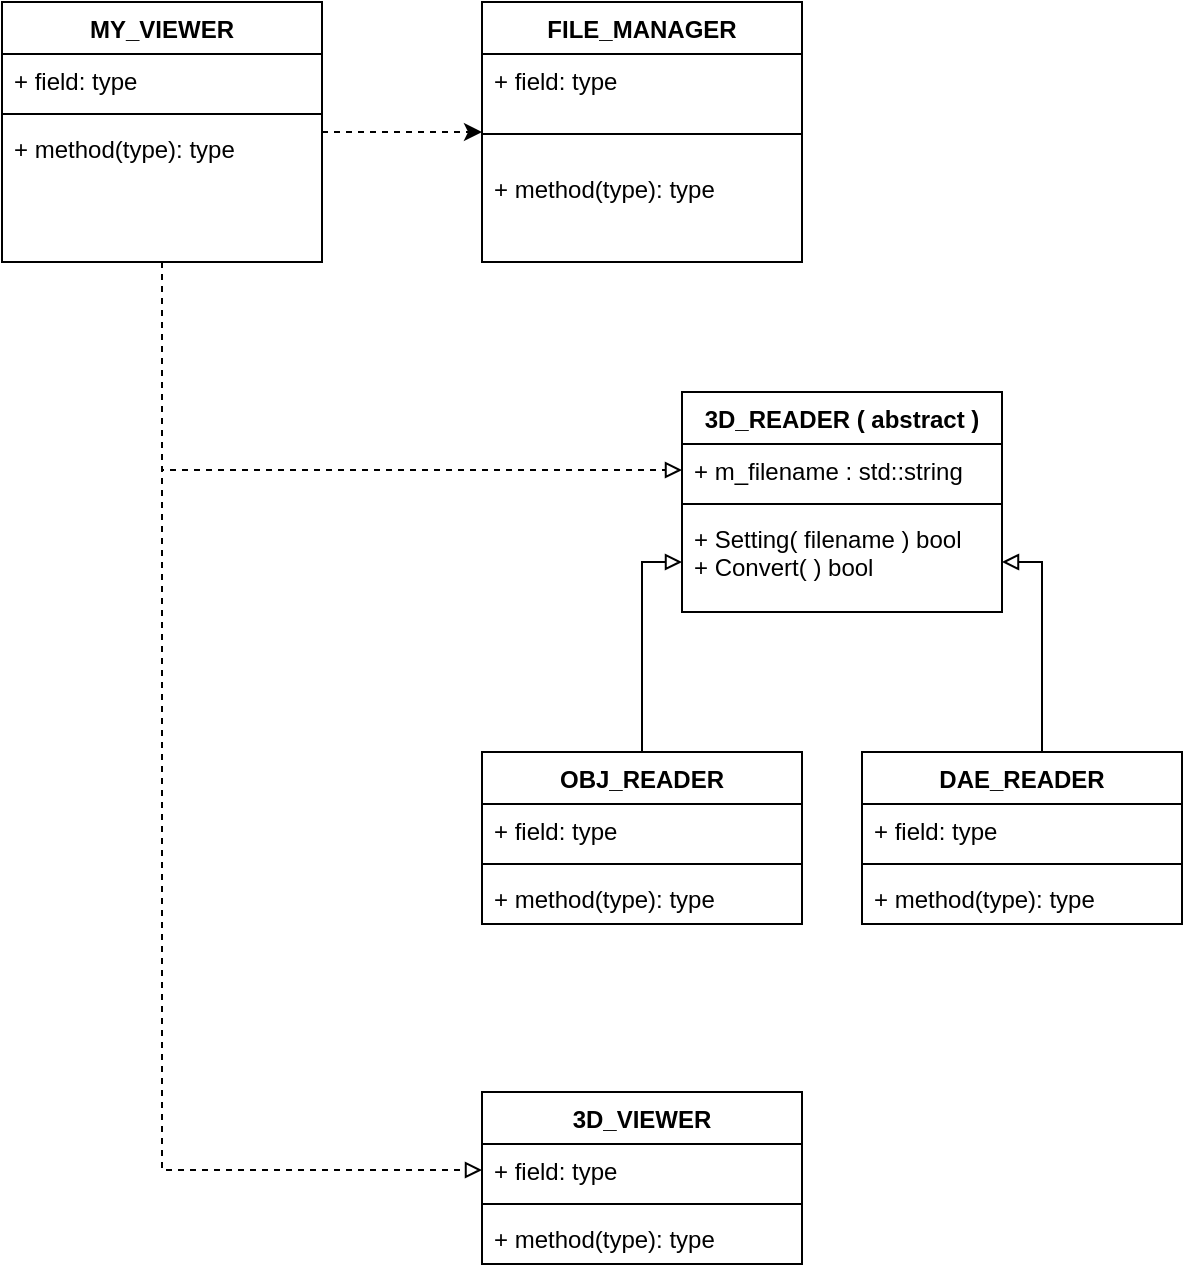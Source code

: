 <mxfile version="14.8.6" type="device"><diagram id="C5RBs43oDa-KdzZeNtuy" name="MY_VIEWER - InitialClass Diagram"><mxGraphModel dx="780" dy="1055" grid="1" gridSize="10" guides="1" tooltips="1" connect="1" arrows="1" fold="1" page="1" pageScale="1" pageWidth="827" pageHeight="1169" math="0" shadow="0"><root><mxCell id="WIyWlLk6GJQsqaUBKTNV-0"/><mxCell id="WIyWlLk6GJQsqaUBKTNV-1" parent="WIyWlLk6GJQsqaUBKTNV-0"/><mxCell id="dUbIdWHMyKpVSgnWTijL-3" value="FILE_MANAGER" style="swimlane;fontStyle=1;align=center;verticalAlign=top;childLayout=stackLayout;horizontal=1;startSize=26;horizontalStack=0;resizeParent=1;resizeParentMax=0;resizeLast=0;collapsible=1;marginBottom=0;" vertex="1" parent="WIyWlLk6GJQsqaUBKTNV-1"><mxGeometry x="330" y="75" width="160" height="130" as="geometry"/></mxCell><mxCell id="dUbIdWHMyKpVSgnWTijL-4" value="+ field: type" style="text;strokeColor=none;fillColor=none;align=left;verticalAlign=top;spacingLeft=4;spacingRight=4;overflow=hidden;rotatable=0;points=[[0,0.5],[1,0.5]];portConstraint=eastwest;" vertex="1" parent="dUbIdWHMyKpVSgnWTijL-3"><mxGeometry y="26" width="160" height="26" as="geometry"/></mxCell><mxCell id="dUbIdWHMyKpVSgnWTijL-5" value="" style="line;strokeWidth=1;fillColor=none;align=left;verticalAlign=middle;spacingTop=-1;spacingLeft=3;spacingRight=3;rotatable=0;labelPosition=right;points=[];portConstraint=eastwest;" vertex="1" parent="dUbIdWHMyKpVSgnWTijL-3"><mxGeometry y="52" width="160" height="28" as="geometry"/></mxCell><mxCell id="dUbIdWHMyKpVSgnWTijL-6" value="+ method(type): type" style="text;strokeColor=none;fillColor=none;align=left;verticalAlign=top;spacingLeft=4;spacingRight=4;overflow=hidden;rotatable=0;points=[[0,0.5],[1,0.5]];portConstraint=eastwest;" vertex="1" parent="dUbIdWHMyKpVSgnWTijL-3"><mxGeometry y="80" width="160" height="50" as="geometry"/></mxCell><mxCell id="dUbIdWHMyKpVSgnWTijL-7" value="3D_READER ( abstract )&#10;" style="swimlane;fontStyle=1;align=center;verticalAlign=top;childLayout=stackLayout;horizontal=1;startSize=26;horizontalStack=0;resizeParent=1;resizeParentMax=0;resizeLast=0;collapsible=1;marginBottom=0;" vertex="1" parent="WIyWlLk6GJQsqaUBKTNV-1"><mxGeometry x="430" y="270" width="160" height="110" as="geometry"/></mxCell><mxCell id="dUbIdWHMyKpVSgnWTijL-8" value="+ m_filename : std::string" style="text;strokeColor=none;fillColor=none;align=left;verticalAlign=top;spacingLeft=4;spacingRight=4;overflow=hidden;rotatable=0;points=[[0,0.5],[1,0.5]];portConstraint=eastwest;" vertex="1" parent="dUbIdWHMyKpVSgnWTijL-7"><mxGeometry y="26" width="160" height="26" as="geometry"/></mxCell><mxCell id="dUbIdWHMyKpVSgnWTijL-9" value="" style="line;strokeWidth=1;fillColor=none;align=left;verticalAlign=middle;spacingTop=-1;spacingLeft=3;spacingRight=3;rotatable=0;labelPosition=right;points=[];portConstraint=eastwest;" vertex="1" parent="dUbIdWHMyKpVSgnWTijL-7"><mxGeometry y="52" width="160" height="8" as="geometry"/></mxCell><mxCell id="dUbIdWHMyKpVSgnWTijL-10" value="+ Setting( filename ) bool &#10;+ Convert( ) bool " style="text;strokeColor=none;fillColor=none;align=left;verticalAlign=top;spacingLeft=4;spacingRight=4;overflow=hidden;rotatable=0;points=[[0,0.5],[1,0.5]];portConstraint=eastwest;" vertex="1" parent="dUbIdWHMyKpVSgnWTijL-7"><mxGeometry y="60" width="160" height="50" as="geometry"/></mxCell><mxCell id="dUbIdWHMyKpVSgnWTijL-24" style="edgeStyle=orthogonalEdgeStyle;rounded=0;orthogonalLoop=1;jettySize=auto;html=1;entryX=0;entryY=0.5;entryDx=0;entryDy=0;endArrow=block;endFill=0;" edge="1" parent="WIyWlLk6GJQsqaUBKTNV-1" source="dUbIdWHMyKpVSgnWTijL-11" target="dUbIdWHMyKpVSgnWTijL-10"><mxGeometry relative="1" as="geometry"/></mxCell><mxCell id="dUbIdWHMyKpVSgnWTijL-11" value="OBJ_READER" style="swimlane;fontStyle=1;align=center;verticalAlign=top;childLayout=stackLayout;horizontal=1;startSize=26;horizontalStack=0;resizeParent=1;resizeParentMax=0;resizeLast=0;collapsible=1;marginBottom=0;" vertex="1" parent="WIyWlLk6GJQsqaUBKTNV-1"><mxGeometry x="330" y="450" width="160" height="86" as="geometry"/></mxCell><mxCell id="dUbIdWHMyKpVSgnWTijL-12" value="+ field: type" style="text;strokeColor=none;fillColor=none;align=left;verticalAlign=top;spacingLeft=4;spacingRight=4;overflow=hidden;rotatable=0;points=[[0,0.5],[1,0.5]];portConstraint=eastwest;" vertex="1" parent="dUbIdWHMyKpVSgnWTijL-11"><mxGeometry y="26" width="160" height="26" as="geometry"/></mxCell><mxCell id="dUbIdWHMyKpVSgnWTijL-13" value="" style="line;strokeWidth=1;fillColor=none;align=left;verticalAlign=middle;spacingTop=-1;spacingLeft=3;spacingRight=3;rotatable=0;labelPosition=right;points=[];portConstraint=eastwest;" vertex="1" parent="dUbIdWHMyKpVSgnWTijL-11"><mxGeometry y="52" width="160" height="8" as="geometry"/></mxCell><mxCell id="dUbIdWHMyKpVSgnWTijL-14" value="+ method(type): type" style="text;strokeColor=none;fillColor=none;align=left;verticalAlign=top;spacingLeft=4;spacingRight=4;overflow=hidden;rotatable=0;points=[[0,0.5],[1,0.5]];portConstraint=eastwest;" vertex="1" parent="dUbIdWHMyKpVSgnWTijL-11"><mxGeometry y="60" width="160" height="26" as="geometry"/></mxCell><mxCell id="dUbIdWHMyKpVSgnWTijL-25" style="edgeStyle=orthogonalEdgeStyle;rounded=0;orthogonalLoop=1;jettySize=auto;html=1;entryX=1;entryY=0.5;entryDx=0;entryDy=0;endArrow=block;endFill=0;" edge="1" parent="WIyWlLk6GJQsqaUBKTNV-1" source="dUbIdWHMyKpVSgnWTijL-15" target="dUbIdWHMyKpVSgnWTijL-10"><mxGeometry relative="1" as="geometry"><Array as="points"><mxPoint x="610" y="355"/></Array></mxGeometry></mxCell><mxCell id="dUbIdWHMyKpVSgnWTijL-15" value="DAE_READER" style="swimlane;fontStyle=1;align=center;verticalAlign=top;childLayout=stackLayout;horizontal=1;startSize=26;horizontalStack=0;resizeParent=1;resizeParentMax=0;resizeLast=0;collapsible=1;marginBottom=0;" vertex="1" parent="WIyWlLk6GJQsqaUBKTNV-1"><mxGeometry x="520" y="450" width="160" height="86" as="geometry"/></mxCell><mxCell id="dUbIdWHMyKpVSgnWTijL-16" value="+ field: type" style="text;strokeColor=none;fillColor=none;align=left;verticalAlign=top;spacingLeft=4;spacingRight=4;overflow=hidden;rotatable=0;points=[[0,0.5],[1,0.5]];portConstraint=eastwest;" vertex="1" parent="dUbIdWHMyKpVSgnWTijL-15"><mxGeometry y="26" width="160" height="26" as="geometry"/></mxCell><mxCell id="dUbIdWHMyKpVSgnWTijL-17" value="" style="line;strokeWidth=1;fillColor=none;align=left;verticalAlign=middle;spacingTop=-1;spacingLeft=3;spacingRight=3;rotatable=0;labelPosition=right;points=[];portConstraint=eastwest;" vertex="1" parent="dUbIdWHMyKpVSgnWTijL-15"><mxGeometry y="52" width="160" height="8" as="geometry"/></mxCell><mxCell id="dUbIdWHMyKpVSgnWTijL-18" value="+ method(type): type" style="text;strokeColor=none;fillColor=none;align=left;verticalAlign=top;spacingLeft=4;spacingRight=4;overflow=hidden;rotatable=0;points=[[0,0.5],[1,0.5]];portConstraint=eastwest;" vertex="1" parent="dUbIdWHMyKpVSgnWTijL-15"><mxGeometry y="60" width="160" height="26" as="geometry"/></mxCell><mxCell id="dUbIdWHMyKpVSgnWTijL-23" style="edgeStyle=orthogonalEdgeStyle;rounded=0;orthogonalLoop=1;jettySize=auto;html=1;entryX=0;entryY=0.5;entryDx=0;entryDy=0;dashed=1;" edge="1" parent="WIyWlLk6GJQsqaUBKTNV-1" source="dUbIdWHMyKpVSgnWTijL-19" target="dUbIdWHMyKpVSgnWTijL-3"><mxGeometry relative="1" as="geometry"/></mxCell><mxCell id="dUbIdWHMyKpVSgnWTijL-31" style="edgeStyle=orthogonalEdgeStyle;rounded=0;orthogonalLoop=1;jettySize=auto;html=1;entryX=0;entryY=0.5;entryDx=0;entryDy=0;dashed=1;endArrow=block;endFill=0;" edge="1" parent="WIyWlLk6GJQsqaUBKTNV-1" source="dUbIdWHMyKpVSgnWTijL-19" target="dUbIdWHMyKpVSgnWTijL-28"><mxGeometry relative="1" as="geometry"/></mxCell><mxCell id="dUbIdWHMyKpVSgnWTijL-19" value="MY_VIEWER" style="swimlane;fontStyle=1;align=center;verticalAlign=top;childLayout=stackLayout;horizontal=1;startSize=26;horizontalStack=0;resizeParent=1;resizeParentMax=0;resizeLast=0;collapsible=1;marginBottom=0;" vertex="1" parent="WIyWlLk6GJQsqaUBKTNV-1"><mxGeometry x="90" y="75" width="160" height="130" as="geometry"/></mxCell><mxCell id="dUbIdWHMyKpVSgnWTijL-20" value="+ field: type" style="text;strokeColor=none;fillColor=none;align=left;verticalAlign=top;spacingLeft=4;spacingRight=4;overflow=hidden;rotatable=0;points=[[0,0.5],[1,0.5]];portConstraint=eastwest;" vertex="1" parent="dUbIdWHMyKpVSgnWTijL-19"><mxGeometry y="26" width="160" height="26" as="geometry"/></mxCell><mxCell id="dUbIdWHMyKpVSgnWTijL-21" value="" style="line;strokeWidth=1;fillColor=none;align=left;verticalAlign=middle;spacingTop=-1;spacingLeft=3;spacingRight=3;rotatable=0;labelPosition=right;points=[];portConstraint=eastwest;" vertex="1" parent="dUbIdWHMyKpVSgnWTijL-19"><mxGeometry y="52" width="160" height="8" as="geometry"/></mxCell><mxCell id="dUbIdWHMyKpVSgnWTijL-22" value="+ method(type): type" style="text;strokeColor=none;fillColor=none;align=left;verticalAlign=top;spacingLeft=4;spacingRight=4;overflow=hidden;rotatable=0;points=[[0,0.5],[1,0.5]];portConstraint=eastwest;" vertex="1" parent="dUbIdWHMyKpVSgnWTijL-19"><mxGeometry y="60" width="160" height="70" as="geometry"/></mxCell><mxCell id="dUbIdWHMyKpVSgnWTijL-26" style="edgeStyle=orthogonalEdgeStyle;rounded=0;orthogonalLoop=1;jettySize=auto;html=1;endArrow=block;endFill=0;dashed=1;" edge="1" parent="WIyWlLk6GJQsqaUBKTNV-1" source="dUbIdWHMyKpVSgnWTijL-22" target="dUbIdWHMyKpVSgnWTijL-8"><mxGeometry relative="1" as="geometry"><Array as="points"><mxPoint x="170" y="309"/></Array></mxGeometry></mxCell><mxCell id="dUbIdWHMyKpVSgnWTijL-27" value="3D_VIEWER" style="swimlane;fontStyle=1;align=center;verticalAlign=top;childLayout=stackLayout;horizontal=1;startSize=26;horizontalStack=0;resizeParent=1;resizeParentMax=0;resizeLast=0;collapsible=1;marginBottom=0;" vertex="1" parent="WIyWlLk6GJQsqaUBKTNV-1"><mxGeometry x="330" y="620" width="160" height="86" as="geometry"/></mxCell><mxCell id="dUbIdWHMyKpVSgnWTijL-28" value="+ field: type" style="text;strokeColor=none;fillColor=none;align=left;verticalAlign=top;spacingLeft=4;spacingRight=4;overflow=hidden;rotatable=0;points=[[0,0.5],[1,0.5]];portConstraint=eastwest;" vertex="1" parent="dUbIdWHMyKpVSgnWTijL-27"><mxGeometry y="26" width="160" height="26" as="geometry"/></mxCell><mxCell id="dUbIdWHMyKpVSgnWTijL-29" value="" style="line;strokeWidth=1;fillColor=none;align=left;verticalAlign=middle;spacingTop=-1;spacingLeft=3;spacingRight=3;rotatable=0;labelPosition=right;points=[];portConstraint=eastwest;" vertex="1" parent="dUbIdWHMyKpVSgnWTijL-27"><mxGeometry y="52" width="160" height="8" as="geometry"/></mxCell><mxCell id="dUbIdWHMyKpVSgnWTijL-30" value="+ method(type): type" style="text;strokeColor=none;fillColor=none;align=left;verticalAlign=top;spacingLeft=4;spacingRight=4;overflow=hidden;rotatable=0;points=[[0,0.5],[1,0.5]];portConstraint=eastwest;" vertex="1" parent="dUbIdWHMyKpVSgnWTijL-27"><mxGeometry y="60" width="160" height="26" as="geometry"/></mxCell></root></mxGraphModel></diagram></mxfile>